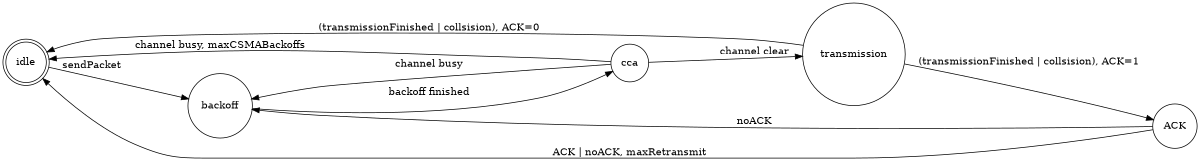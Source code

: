 digraph node_finite_state_machine {
	rankdir=LR;
	size="8,5"
	node [shape = doublecircle]; idle;
	node [shape = circle];
	idle -> backoff [ label = "sendPacket" ];
	backoff -> cca [ label = "backoff finished" ];
	cca -> idle [ label = "channel busy, maxCSMABackoffs" ];
	cca -> backoff [ label = "channel busy" ];
	cca -> transmission [ label = "channel clear" ];
	transmission -> idle [ label = "(transmissionFinished | collsision), ACK=0" ];
	transmission -> ACK [ label = "(transmissionFinished | collsision), ACK=1" ];
	ACK -> backoff [ label = "noACK" ];
	ACK -> idle [ label = "ACK | noACK, maxRetransmit" ];
}
